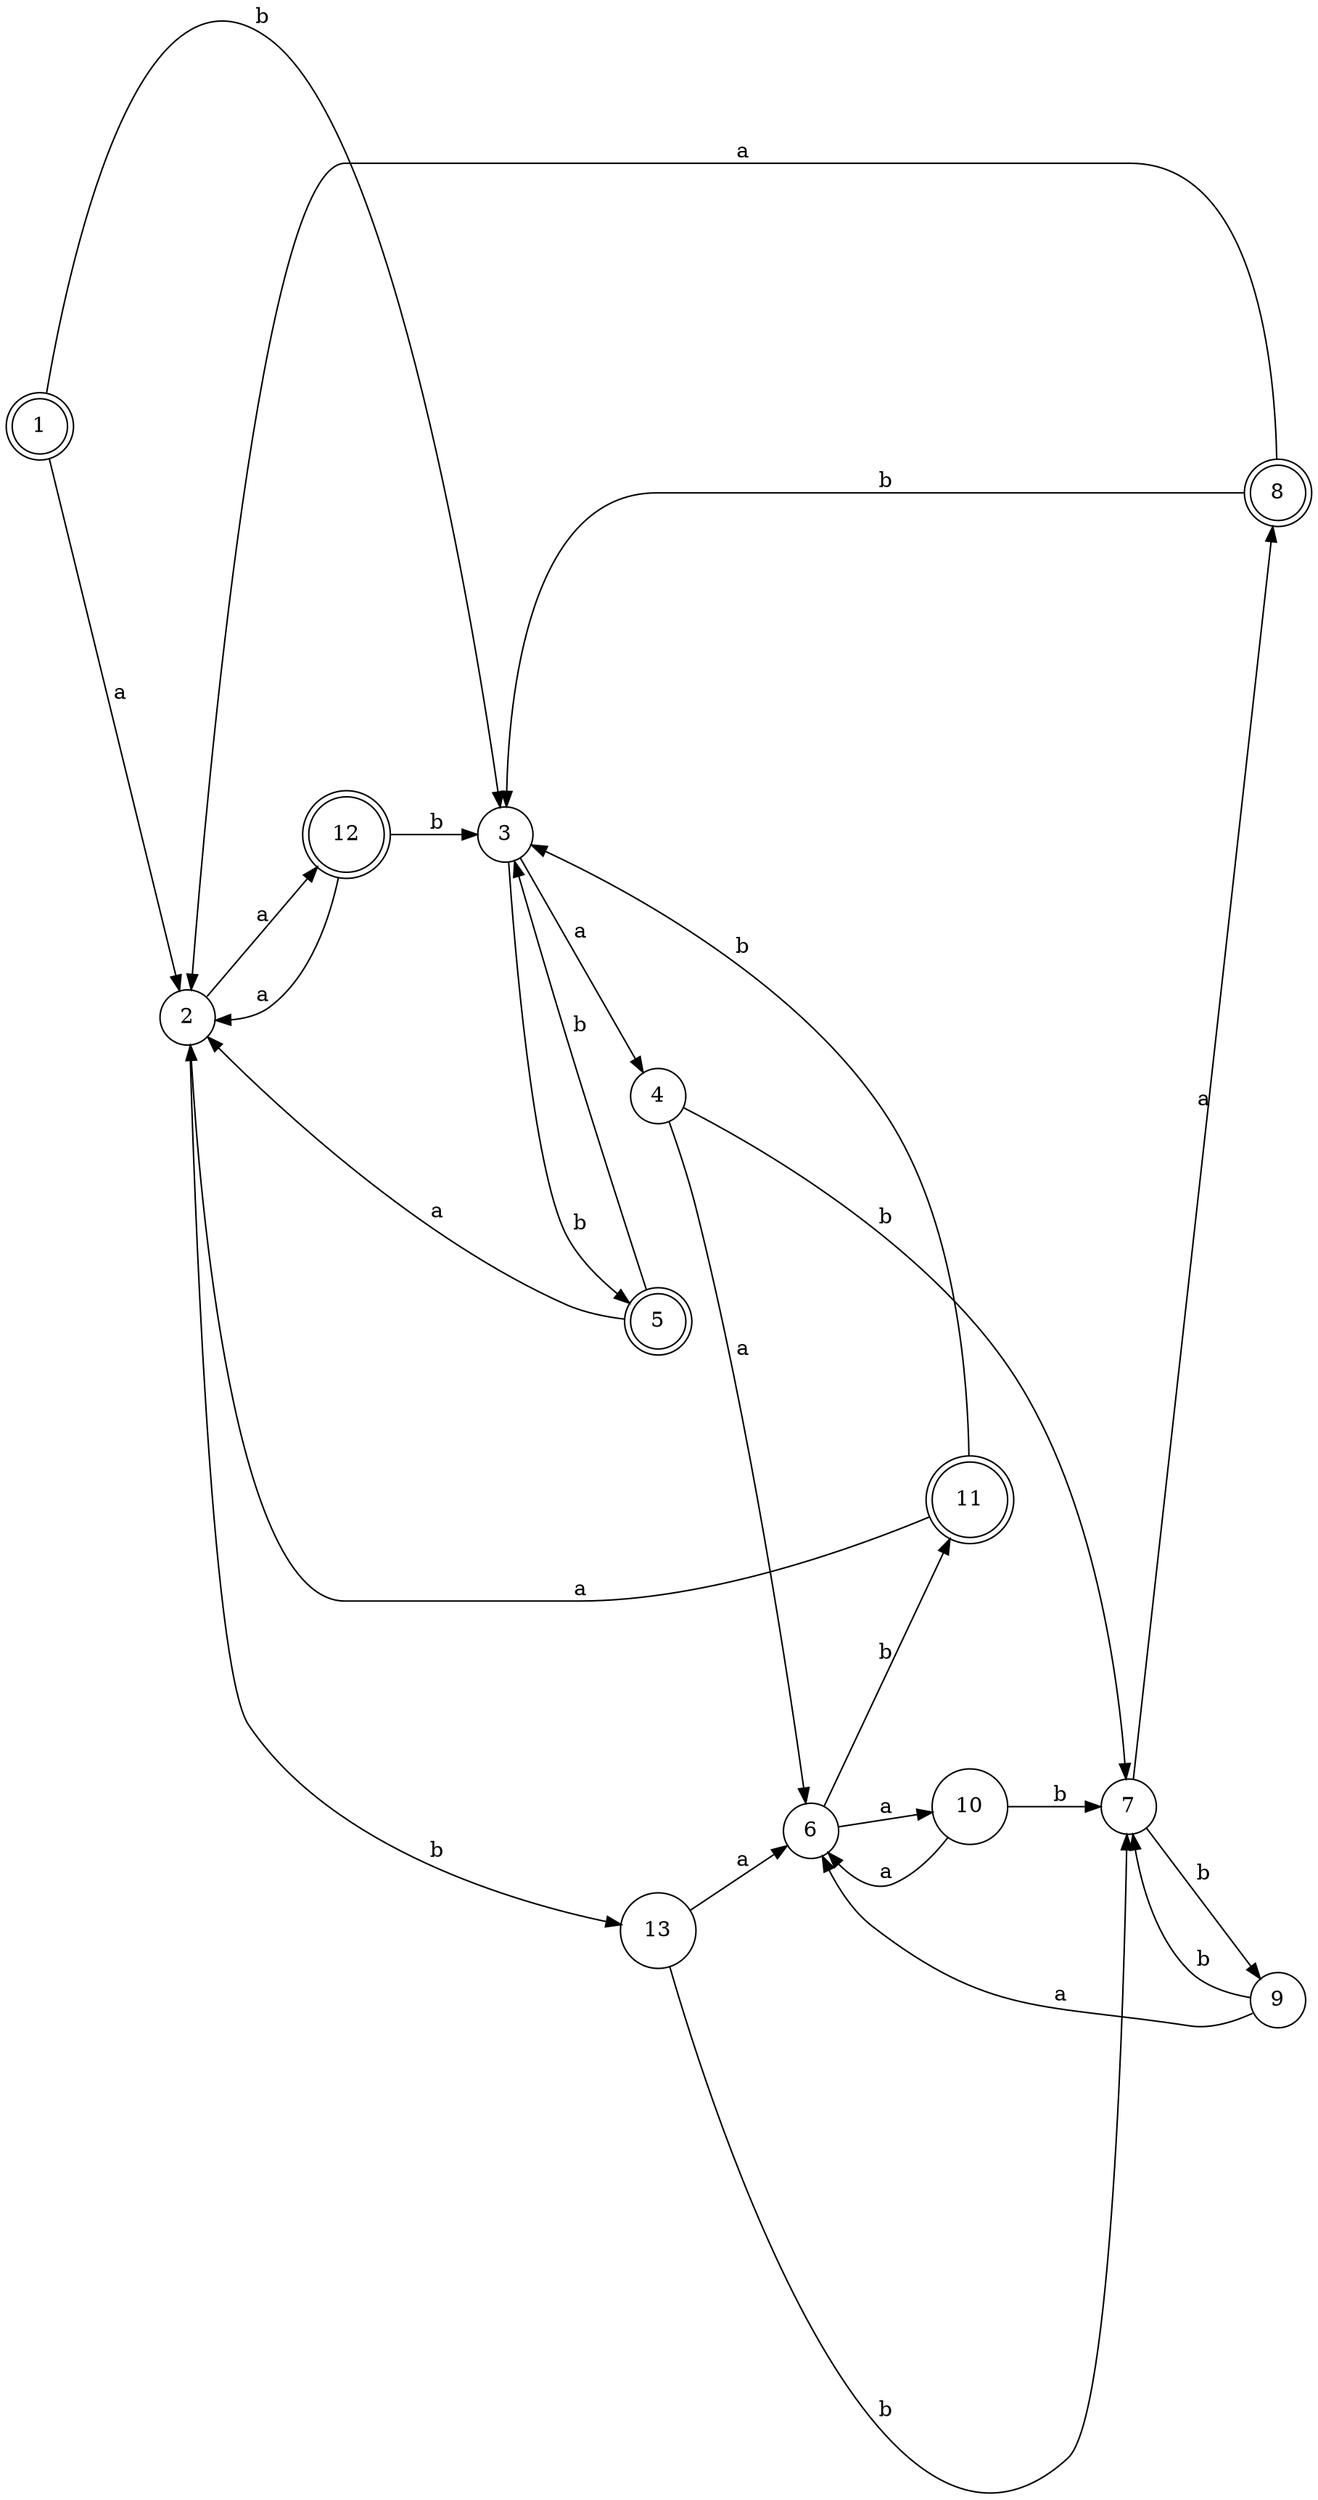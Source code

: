//Number of Nodes: 13
//Number of Edges: 26
digraph G {
	nodesep=1.5;
	ranksep=0.6;
	rankdir=LR;
	1 -> 2 [styel=bold,label=" a"];
	1 -> 3 [styel=bold,label=" b"];
	2 -> 12 [styel=bold,label=" a"];
	2 -> 13 [styel=bold,label=" b"];
	3 -> 4 [styel=bold,label=" a"];
	3 -> 5 [styel=bold,label=" b"];
	4 -> 6 [styel=bold,label=" a"];
	4 -> 7 [styel=bold,label=" b"];
	5 -> 2 [styel=bold,label=" a"];
	5 -> 3 [styel=bold,label=" b"];
	6 -> 10 [styel=bold,label=" a"];
	6 -> 11 [styel=bold,label=" b"];
	7 -> 8 [styel=bold,label=" a"];
	7 -> 9 [styel=bold,label=" b"];
	8 -> 2 [styel=bold,label=" a"];
	8 -> 3 [styel=bold,label=" b"];
	9 -> 6 [styel=bold,label=" a"];
	9 -> 7 [styel=bold,label=" b"];
	10 -> 6 [styel=bold,label=" a"];
	10 -> 7 [styel=bold,label=" b"];
	11 -> 2 [styel=bold,label=" a"];
	11 -> 3 [styel=bold,label=" b"];
	12 -> 2 [styel=bold,label=" a"];
	12 -> 3 [styel=bold,label=" b"];
	13 -> 6 [styel=bold,label=" a"];
	13 -> 7 [styel=bold,label=" b"];
	1:body[shape=doublecircle, width=0.4];
	2:body[shape=circle, width=0.4];
	3:body[shape=circle, width=0.4];
	4:body[shape=circle, width=0.4];
	5:body[shape=doublecircle, width=0.4];
	6:body[shape=circle, width=0.4];
	7:body[shape=circle, width=0.4];
	8:body[shape=doublecircle, width=0.4];
	9:body[shape=circle, width=0.4];
	10:body[shape=circle, width=0.4];
	11:body[shape=doublecircle, width=0.4];
	12:body[shape=doublecircle, width=0.4];
	13:body[shape=circle, width=0.4];
}
